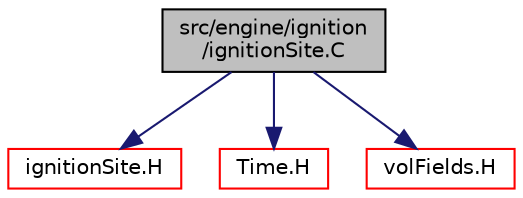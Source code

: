 digraph "src/engine/ignition/ignitionSite.C"
{
  bgcolor="transparent";
  edge [fontname="Helvetica",fontsize="10",labelfontname="Helvetica",labelfontsize="10"];
  node [fontname="Helvetica",fontsize="10",shape=record];
  Node0 [label="src/engine/ignition\l/ignitionSite.C",height=0.2,width=0.4,color="black", fillcolor="grey75", style="filled", fontcolor="black"];
  Node0 -> Node1 [color="midnightblue",fontsize="10",style="solid",fontname="Helvetica"];
  Node1 [label="ignitionSite.H",height=0.2,width=0.4,color="red",URL="$a01100.html"];
  Node0 -> Node97 [color="midnightblue",fontsize="10",style="solid",fontname="Helvetica"];
  Node97 [label="Time.H",height=0.2,width=0.4,color="red",URL="$a10025.html"];
  Node0 -> Node178 [color="midnightblue",fontsize="10",style="solid",fontname="Helvetica"];
  Node178 [label="volFields.H",height=0.2,width=0.4,color="red",URL="$a02912.html"];
}
